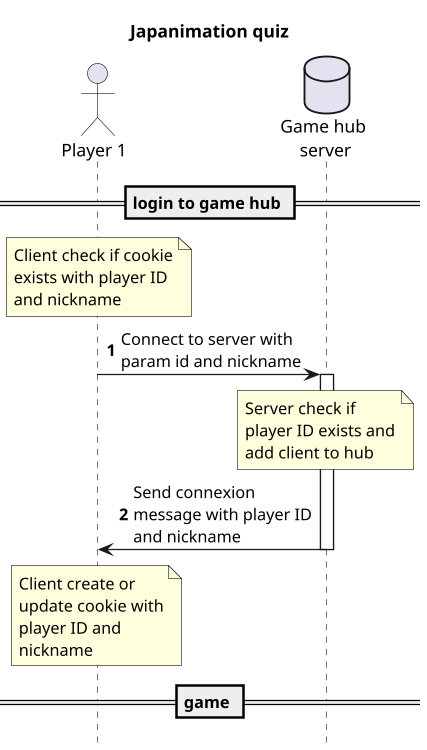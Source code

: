 @startuml
'https://plantuml.com/sequence-diagram
scale 1.25
hide footbox
skinparam maxMessageSize 150

title Japanimation quiz

actor "Player 1" as Player
database "Game hub\n server" as Server
'actor "Player 2" as Player2

== login to game hub ==
autonumber
note over Player
Client check if cookie
exists with player ID
and nickname
end note
Player -> Server ++: Connect to server with param id and nickname
note over Server
Server check if
player ID exists and
add client to hub
end note
Server -> Player --: Send connexion message with player ID and nickname
note over Player
Client create or
update cookie with
player ID and
nickname
end note
== game ==
autonumber
'Player -> Server--: Request for a new question

@enduml
